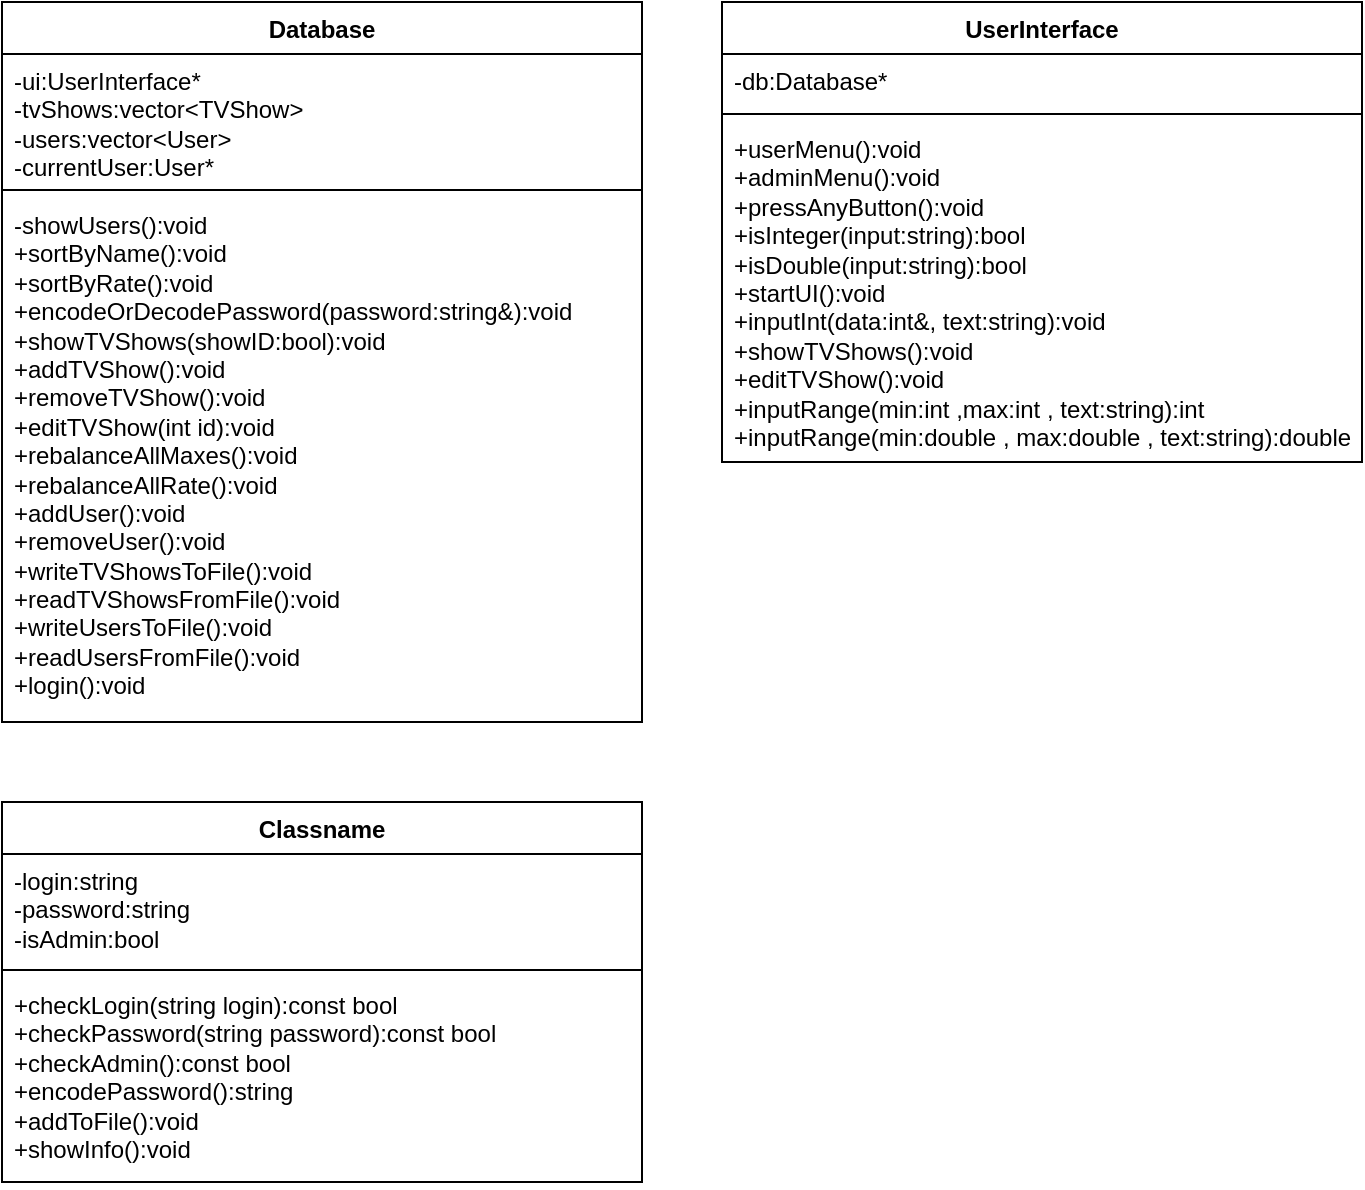 <mxfile version="24.4.13" type="github">
  <diagram name="Страница — 1" id="_JlX8t3cIF-R1KQjP4Sb">
    <mxGraphModel dx="551" dy="724" grid="1" gridSize="10" guides="1" tooltips="1" connect="1" arrows="1" fold="1" page="1" pageScale="1" pageWidth="827" pageHeight="1169" math="0" shadow="0">
      <root>
        <mxCell id="0" />
        <mxCell id="1" parent="0" />
        <mxCell id="Tdp0xj_Su_nTBGMrEOoG-1" value="Database" style="swimlane;fontStyle=1;align=center;verticalAlign=top;childLayout=stackLayout;horizontal=1;startSize=26;horizontalStack=0;resizeParent=1;resizeParentMax=0;resizeLast=0;collapsible=1;marginBottom=0;whiteSpace=wrap;html=1;" vertex="1" parent="1">
          <mxGeometry x="40" y="240" width="320" height="360" as="geometry" />
        </mxCell>
        <mxCell id="Tdp0xj_Su_nTBGMrEOoG-2" value="&lt;div&gt;&lt;span style=&quot;white-space: normal;&quot;&gt;-ui:&lt;/span&gt;&lt;span style=&quot;background-color: initial;&quot;&gt;UserInterface*&lt;/span&gt;&lt;span style=&quot;background-color: initial;&quot;&gt;&amp;nbsp;&lt;/span&gt;&lt;/div&gt;&lt;div&gt;&lt;span style=&quot;white-space: normal;&quot;&gt;-tvShows:&lt;/span&gt;&lt;span style=&quot;background-color: initial;&quot;&gt;vector&amp;lt;TVShow&amp;gt;&lt;/span&gt;&lt;span style=&quot;background-color: initial;&quot;&gt;&amp;nbsp;&lt;/span&gt;&lt;/div&gt;&lt;div&gt;&lt;span style=&quot;white-space: normal;&quot;&gt;-users:&lt;/span&gt;&lt;span style=&quot;background-color: initial;&quot;&gt;vector&amp;lt;User&amp;gt;&lt;/span&gt;&lt;span style=&quot;background-color: initial;&quot;&gt;&amp;nbsp;&lt;/span&gt;&lt;/div&gt;&lt;div&gt;&lt;span style=&quot;background-color: initial;&quot;&gt;-currentUser:&lt;/span&gt;&lt;span style=&quot;background-color: initial;&quot;&gt;User*&lt;/span&gt;&lt;span style=&quot;background-color: initial;&quot;&gt;&amp;nbsp;&lt;/span&gt;&lt;br&gt;&lt;/div&gt;" style="text;strokeColor=none;fillColor=none;align=left;verticalAlign=top;spacingLeft=4;spacingRight=4;overflow=hidden;rotatable=0;points=[[0,0.5],[1,0.5]];portConstraint=eastwest;whiteSpace=wrap;html=1;" vertex="1" parent="Tdp0xj_Su_nTBGMrEOoG-1">
          <mxGeometry y="26" width="320" height="64" as="geometry" />
        </mxCell>
        <mxCell id="Tdp0xj_Su_nTBGMrEOoG-3" value="" style="line;strokeWidth=1;fillColor=none;align=left;verticalAlign=middle;spacingTop=-1;spacingLeft=3;spacingRight=3;rotatable=0;labelPosition=right;points=[];portConstraint=eastwest;strokeColor=inherit;" vertex="1" parent="Tdp0xj_Su_nTBGMrEOoG-1">
          <mxGeometry y="90" width="320" height="8" as="geometry" />
        </mxCell>
        <mxCell id="Tdp0xj_Su_nTBGMrEOoG-4" value="-showUsers():void&lt;div&gt;&lt;div&gt;+sortByName():void&lt;/div&gt;&lt;div&gt;+sortByRate()&lt;span style=&quot;background-color: initial;&quot;&gt;:void&lt;/span&gt;&lt;/div&gt;&lt;div&gt;+encodeOrDecodePassword(password:&lt;span style=&quot;background-color: initial;&quot;&gt;string&amp;amp;&lt;/span&gt;&lt;span style=&quot;background-color: initial;&quot;&gt;)&lt;/span&gt;&lt;span style=&quot;background-color: initial;&quot;&gt;:void&lt;/span&gt;&lt;/div&gt;&lt;div&gt;+showTVShows(showID:&lt;span style=&quot;background-color: initial;&quot;&gt;bool&lt;/span&gt;&lt;span style=&quot;background-color: initial;&quot;&gt;)&lt;/span&gt;&lt;span style=&quot;background-color: initial;&quot;&gt;:void&lt;/span&gt;&lt;/div&gt;&lt;div&gt;+addTVShow()&lt;span style=&quot;background-color: initial;&quot;&gt;:void&lt;/span&gt;&lt;/div&gt;&lt;div&gt;+removeTVShow()&lt;span style=&quot;background-color: initial;&quot;&gt;:void&lt;/span&gt;&lt;/div&gt;&lt;div&gt;+editTVShow(int id)&lt;span style=&quot;background-color: initial;&quot;&gt;:void&lt;/span&gt;&lt;/div&gt;&lt;div&gt;+rebalanceAllMaxes()&lt;span style=&quot;background-color: initial;&quot;&gt;:void&lt;/span&gt;&lt;/div&gt;&lt;div&gt;+rebalanceAllRate()&lt;span style=&quot;background-color: initial;&quot;&gt;:void&lt;/span&gt;&lt;/div&gt;&lt;div&gt;+addUser()&lt;span style=&quot;background-color: initial;&quot;&gt;:void&lt;/span&gt;&lt;/div&gt;&lt;div&gt;+removeUser()&lt;span style=&quot;background-color: initial;&quot;&gt;:void&lt;/span&gt;&lt;/div&gt;&lt;div&gt;+writeTVShowsToFile()&lt;span style=&quot;background-color: initial;&quot;&gt;:void&lt;/span&gt;&lt;/div&gt;&lt;div&gt;+readTVShowsFromFile()&lt;span style=&quot;background-color: initial;&quot;&gt;:void&lt;/span&gt;&lt;/div&gt;&lt;div&gt;+writeUsersToFile()&lt;span style=&quot;background-color: initial;&quot;&gt;:void&lt;/span&gt;&lt;/div&gt;&lt;div&gt;+readUsersFromFile()&lt;span style=&quot;background-color: initial;&quot;&gt;:void&lt;/span&gt;&lt;/div&gt;&lt;div&gt;+login()&lt;span style=&quot;background-color: initial;&quot;&gt;:void&lt;/span&gt;&lt;/div&gt;&lt;/div&gt;" style="text;strokeColor=none;fillColor=none;align=left;verticalAlign=top;spacingLeft=4;spacingRight=4;overflow=hidden;rotatable=0;points=[[0,0.5],[1,0.5]];portConstraint=eastwest;whiteSpace=wrap;html=1;" vertex="1" parent="Tdp0xj_Su_nTBGMrEOoG-1">
          <mxGeometry y="98" width="320" height="262" as="geometry" />
        </mxCell>
        <mxCell id="Tdp0xj_Su_nTBGMrEOoG-5" value="UserInterface" style="swimlane;fontStyle=1;align=center;verticalAlign=top;childLayout=stackLayout;horizontal=1;startSize=26;horizontalStack=0;resizeParent=1;resizeParentMax=0;resizeLast=0;collapsible=1;marginBottom=0;whiteSpace=wrap;html=1;" vertex="1" parent="1">
          <mxGeometry x="400" y="240" width="320" height="230" as="geometry" />
        </mxCell>
        <mxCell id="Tdp0xj_Su_nTBGMrEOoG-6" value="-db:Database*" style="text;strokeColor=none;fillColor=none;align=left;verticalAlign=top;spacingLeft=4;spacingRight=4;overflow=hidden;rotatable=0;points=[[0,0.5],[1,0.5]];portConstraint=eastwest;whiteSpace=wrap;html=1;" vertex="1" parent="Tdp0xj_Su_nTBGMrEOoG-5">
          <mxGeometry y="26" width="320" height="26" as="geometry" />
        </mxCell>
        <mxCell id="Tdp0xj_Su_nTBGMrEOoG-7" value="" style="line;strokeWidth=1;fillColor=none;align=left;verticalAlign=middle;spacingTop=-1;spacingLeft=3;spacingRight=3;rotatable=0;labelPosition=right;points=[];portConstraint=eastwest;strokeColor=inherit;" vertex="1" parent="Tdp0xj_Su_nTBGMrEOoG-5">
          <mxGeometry y="52" width="320" height="8" as="geometry" />
        </mxCell>
        <mxCell id="Tdp0xj_Su_nTBGMrEOoG-8" value="&lt;div&gt;+userMenu():&lt;span style=&quot;background-color: initial;&quot;&gt;void&lt;/span&gt;&lt;span style=&quot;background-color: initial;&quot;&gt;&amp;nbsp;&lt;/span&gt;&lt;/div&gt;&lt;div&gt;+adminMenu():&lt;span style=&quot;background-color: initial;&quot;&gt;void&lt;/span&gt;&lt;span style=&quot;background-color: initial;&quot;&gt;&amp;nbsp;&lt;/span&gt;&lt;/div&gt;&lt;div&gt;+pressAnyButton():&lt;span style=&quot;background-color: initial;&quot;&gt;void&lt;/span&gt;&lt;span style=&quot;background-color: initial;&quot;&gt;&amp;nbsp;&lt;/span&gt;&lt;/div&gt;&lt;div&gt;+isInteger(input:&lt;span style=&quot;background-color: initial;&quot;&gt;string&lt;/span&gt;&lt;span style=&quot;background-color: initial;&quot;&gt;):bool&lt;/span&gt;&lt;/div&gt;&lt;div&gt;+isDouble(input:&lt;span style=&quot;background-color: initial;&quot;&gt;string&lt;/span&gt;&lt;span style=&quot;background-color: initial;&quot;&gt;):bool&lt;/span&gt;&lt;/div&gt;&lt;div&gt;+startUI():&lt;span style=&quot;background-color: initial;&quot;&gt;void&lt;/span&gt;&lt;span style=&quot;background-color: initial;&quot;&gt;&amp;nbsp;&lt;/span&gt;&lt;/div&gt;&lt;div&gt;+inputInt(data:&lt;span style=&quot;background-color: initial;&quot;&gt;int&amp;amp;&lt;/span&gt;&lt;span style=&quot;background-color: initial;&quot;&gt;, text:&lt;/span&gt;&lt;span style=&quot;background-color: initial;&quot;&gt;string&lt;/span&gt;&lt;span style=&quot;background-color: initial;&quot;&gt;):&lt;/span&gt;&lt;span style=&quot;background-color: initial;&quot;&gt;void&lt;/span&gt;&lt;span style=&quot;background-color: initial;&quot;&gt;&amp;nbsp;&lt;/span&gt;&lt;/div&gt;&lt;div&gt;+showTVShows():&lt;span style=&quot;background-color: initial;&quot;&gt;void&lt;/span&gt;&lt;span style=&quot;background-color: initial;&quot;&gt;&amp;nbsp;&lt;/span&gt;&lt;/div&gt;&lt;div&gt;+editTVShow():&lt;span style=&quot;background-color: initial;&quot;&gt;void&lt;/span&gt;&lt;span style=&quot;background-color: initial;&quot;&gt;&amp;nbsp;&lt;/span&gt;&lt;/div&gt;&lt;div&gt;+inputRange(min:&lt;span style=&quot;background-color: initial;&quot;&gt;int&lt;/span&gt;&lt;span style=&quot;background-color: initial;&quot;&gt;&amp;nbsp;&lt;/span&gt;&lt;span style=&quot;background-color: initial;&quot;&gt;,max:&lt;/span&gt;&lt;span style=&quot;background-color: initial;&quot;&gt;int&lt;/span&gt;&lt;span style=&quot;background-color: initial;&quot;&gt;&amp;nbsp;&lt;/span&gt;&lt;span style=&quot;background-color: initial;&quot;&gt;, text:&lt;/span&gt;&lt;span style=&quot;background-color: initial;&quot;&gt;string&lt;/span&gt;&lt;span style=&quot;background-color: initial;&quot;&gt;):int&lt;/span&gt;&lt;/div&gt;&lt;div&gt;+inputRange(min:&lt;span style=&quot;background-color: initial;&quot;&gt;double&lt;/span&gt;&lt;span style=&quot;background-color: initial;&quot;&gt;&amp;nbsp;&lt;/span&gt;&lt;span style=&quot;background-color: initial;&quot;&gt;, max:&lt;/span&gt;&lt;span style=&quot;background-color: initial;&quot;&gt;double&lt;/span&gt;&lt;span style=&quot;background-color: initial;&quot;&gt;&amp;nbsp;&lt;/span&gt;&lt;span style=&quot;background-color: initial;&quot;&gt;, text:&lt;/span&gt;&lt;span style=&quot;background-color: initial;&quot;&gt;string&lt;/span&gt;&lt;span style=&quot;background-color: initial;&quot;&gt;):double&lt;/span&gt;&lt;/div&gt;" style="text;strokeColor=none;fillColor=none;align=left;verticalAlign=top;spacingLeft=4;spacingRight=4;overflow=hidden;rotatable=0;points=[[0,0.5],[1,0.5]];portConstraint=eastwest;whiteSpace=wrap;html=1;" vertex="1" parent="Tdp0xj_Su_nTBGMrEOoG-5">
          <mxGeometry y="60" width="320" height="170" as="geometry" />
        </mxCell>
        <mxCell id="Tdp0xj_Su_nTBGMrEOoG-9" value="Classname" style="swimlane;fontStyle=1;align=center;verticalAlign=top;childLayout=stackLayout;horizontal=1;startSize=26;horizontalStack=0;resizeParent=1;resizeParentMax=0;resizeLast=0;collapsible=1;marginBottom=0;whiteSpace=wrap;html=1;" vertex="1" parent="1">
          <mxGeometry x="40" y="640" width="320" height="190" as="geometry" />
        </mxCell>
        <mxCell id="Tdp0xj_Su_nTBGMrEOoG-10" value="&lt;div&gt;-login:&lt;span style=&quot;background-color: initial;&quot;&gt;string&lt;/span&gt;&lt;span style=&quot;background-color: initial;&quot;&gt;&amp;nbsp;&lt;/span&gt;&lt;/div&gt;&lt;div&gt;-password:&lt;span style=&quot;background-color: initial;&quot;&gt;string&lt;/span&gt;&lt;span style=&quot;background-color: initial;&quot;&gt;&amp;nbsp;&lt;/span&gt;&lt;/div&gt;&lt;div&gt;-isAdmin:&lt;span style=&quot;background-color: initial;&quot;&gt;bool&lt;/span&gt;&lt;span style=&quot;background-color: initial;&quot;&gt;&amp;nbsp;&lt;/span&gt;&lt;/div&gt;" style="text;strokeColor=none;fillColor=none;align=left;verticalAlign=top;spacingLeft=4;spacingRight=4;overflow=hidden;rotatable=0;points=[[0,0.5],[1,0.5]];portConstraint=eastwest;whiteSpace=wrap;html=1;" vertex="1" parent="Tdp0xj_Su_nTBGMrEOoG-9">
          <mxGeometry y="26" width="320" height="54" as="geometry" />
        </mxCell>
        <mxCell id="Tdp0xj_Su_nTBGMrEOoG-11" value="" style="line;strokeWidth=1;fillColor=none;align=left;verticalAlign=middle;spacingTop=-1;spacingLeft=3;spacingRight=3;rotatable=0;labelPosition=right;points=[];portConstraint=eastwest;strokeColor=inherit;" vertex="1" parent="Tdp0xj_Su_nTBGMrEOoG-9">
          <mxGeometry y="80" width="320" height="8" as="geometry" />
        </mxCell>
        <mxCell id="Tdp0xj_Su_nTBGMrEOoG-12" value="&lt;div&gt;+checkLogin(string login):&lt;span style=&quot;background-color: initial;&quot;&gt;const bool&lt;/span&gt;&lt;span style=&quot;background-color: initial;&quot;&gt;&amp;nbsp;&lt;/span&gt;&lt;/div&gt;&lt;div&gt;+checkPassword(string password):&lt;span style=&quot;background-color: initial;&quot;&gt;const bool&lt;/span&gt;&lt;span style=&quot;background-color: initial;&quot;&gt;&amp;nbsp;&lt;/span&gt;&lt;/div&gt;&lt;div&gt;+checkAdmin():&lt;span style=&quot;background-color: initial;&quot;&gt;const bool&lt;/span&gt;&lt;span style=&quot;background-color: initial;&quot;&gt;&amp;nbsp;&lt;/span&gt;&lt;/div&gt;&lt;div&gt;+encodePassword():&lt;span style=&quot;background-color: initial;&quot;&gt;string&lt;/span&gt;&lt;span style=&quot;background-color: initial;&quot;&gt;&amp;nbsp;&lt;/span&gt;&lt;/div&gt;&lt;div&gt;+addToFile():&lt;span style=&quot;background-color: initial;&quot;&gt;void&lt;/span&gt;&lt;span style=&quot;background-color: initial;&quot;&gt;&amp;nbsp;&lt;/span&gt;&lt;/div&gt;&lt;div&gt;+showInfo():&lt;span style=&quot;background-color: initial;&quot;&gt;void&lt;/span&gt;&lt;span style=&quot;background-color: initial;&quot;&gt;&amp;nbsp;&lt;/span&gt;&lt;/div&gt;" style="text;strokeColor=none;fillColor=none;align=left;verticalAlign=top;spacingLeft=4;spacingRight=4;overflow=hidden;rotatable=0;points=[[0,0.5],[1,0.5]];portConstraint=eastwest;whiteSpace=wrap;html=1;" vertex="1" parent="Tdp0xj_Su_nTBGMrEOoG-9">
          <mxGeometry y="88" width="320" height="102" as="geometry" />
        </mxCell>
      </root>
    </mxGraphModel>
  </diagram>
</mxfile>
